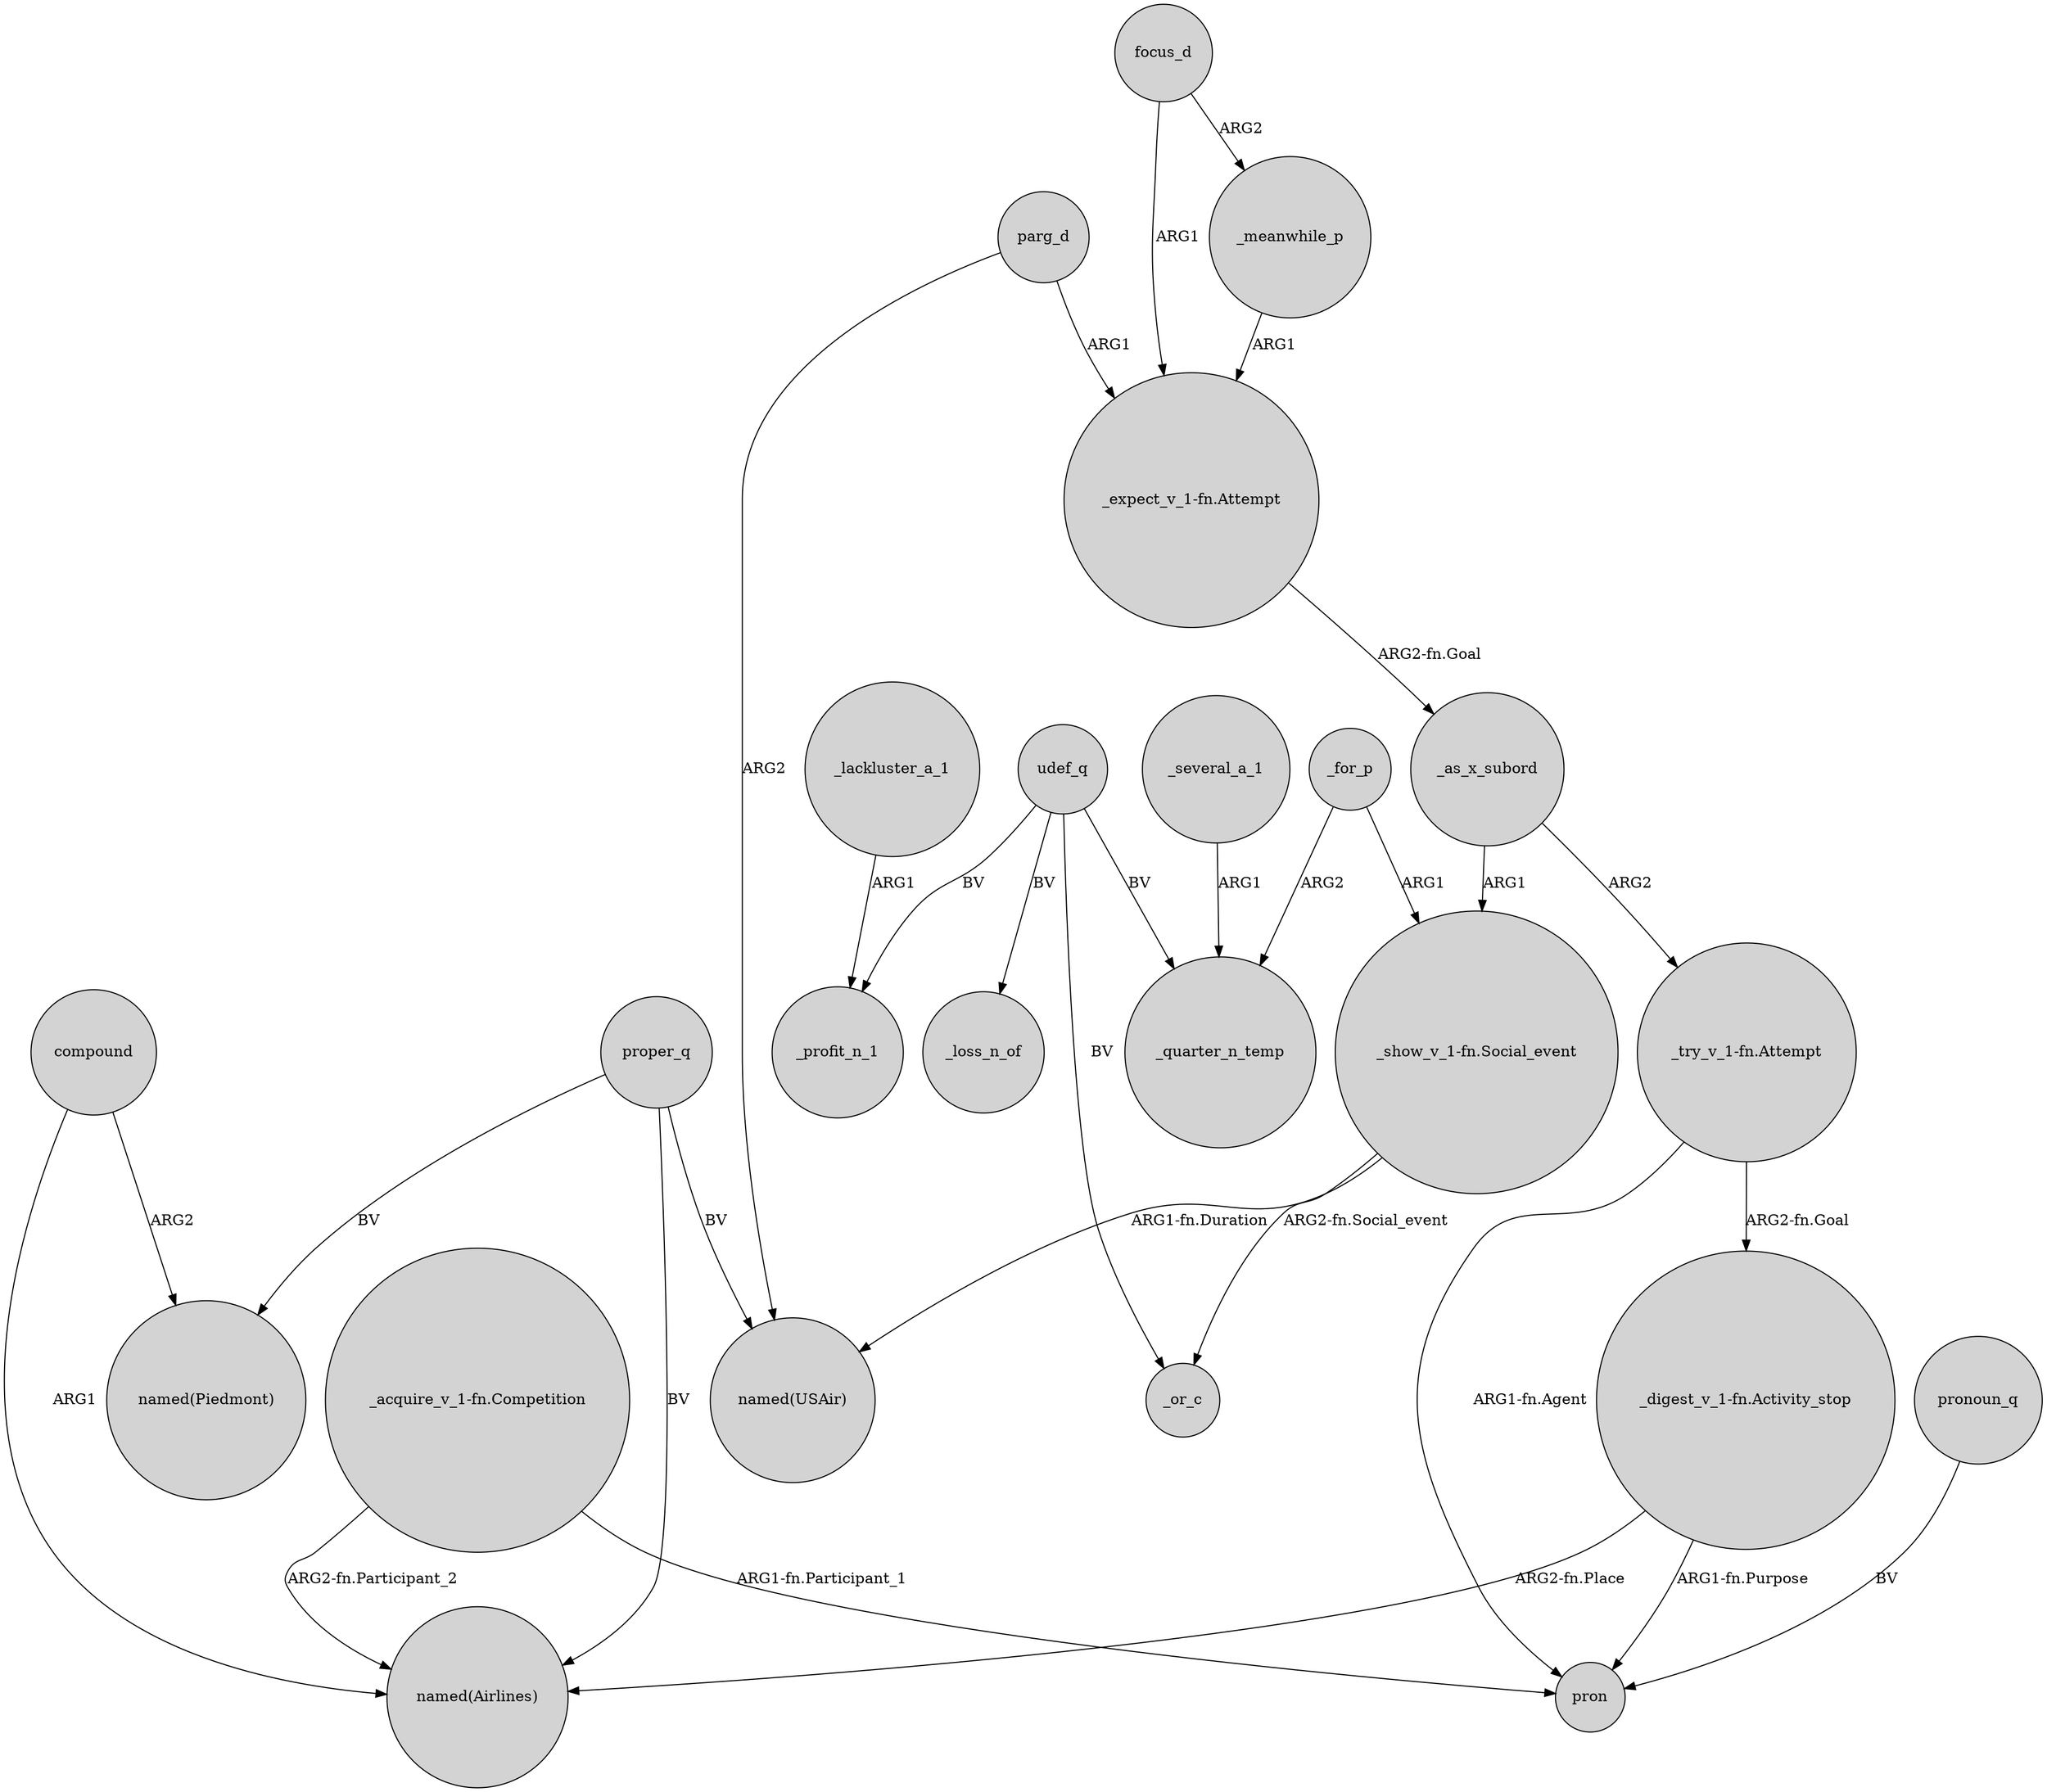 digraph {
	node [shape=circle style=filled]
	compound -> "named(Airlines)" [label=ARG1]
	"_try_v_1-fn.Attempt" -> pron [label="ARG1-fn.Agent"]
	"_show_v_1-fn.Social_event" -> _or_c [label="ARG2-fn.Social_event"]
	"_acquire_v_1-fn.Competition" -> pron [label="ARG1-fn.Participant_1"]
	_as_x_subord -> "_show_v_1-fn.Social_event" [label=ARG1]
	focus_d -> "_expect_v_1-fn.Attempt" [label=ARG1]
	parg_d -> "named(USAir)" [label=ARG2]
	"_show_v_1-fn.Social_event" -> "named(USAir)" [label="ARG1-fn.Duration"]
	udef_q -> _profit_n_1 [label=BV]
	"_try_v_1-fn.Attempt" -> "_digest_v_1-fn.Activity_stop" [label="ARG2-fn.Goal"]
	compound -> "named(Piedmont)" [label=ARG2]
	"_acquire_v_1-fn.Competition" -> "named(Airlines)" [label="ARG2-fn.Participant_2"]
	proper_q -> "named(Piedmont)" [label=BV]
	_as_x_subord -> "_try_v_1-fn.Attempt" [label=ARG2]
	proper_q -> "named(Airlines)" [label=BV]
	udef_q -> _or_c [label=BV]
	pronoun_q -> pron [label=BV]
	_for_p -> _quarter_n_temp [label=ARG2]
	_several_a_1 -> _quarter_n_temp [label=ARG1]
	udef_q -> _loss_n_of [label=BV]
	focus_d -> _meanwhile_p [label=ARG2]
	"_expect_v_1-fn.Attempt" -> _as_x_subord [label="ARG2-fn.Goal"]
	udef_q -> _quarter_n_temp [label=BV]
	"_digest_v_1-fn.Activity_stop" -> pron [label="ARG1-fn.Purpose"]
	_lackluster_a_1 -> _profit_n_1 [label=ARG1]
	"_digest_v_1-fn.Activity_stop" -> "named(Airlines)" [label="ARG2-fn.Place"]
	proper_q -> "named(USAir)" [label=BV]
	_for_p -> "_show_v_1-fn.Social_event" [label=ARG1]
	_meanwhile_p -> "_expect_v_1-fn.Attempt" [label=ARG1]
	parg_d -> "_expect_v_1-fn.Attempt" [label=ARG1]
}
